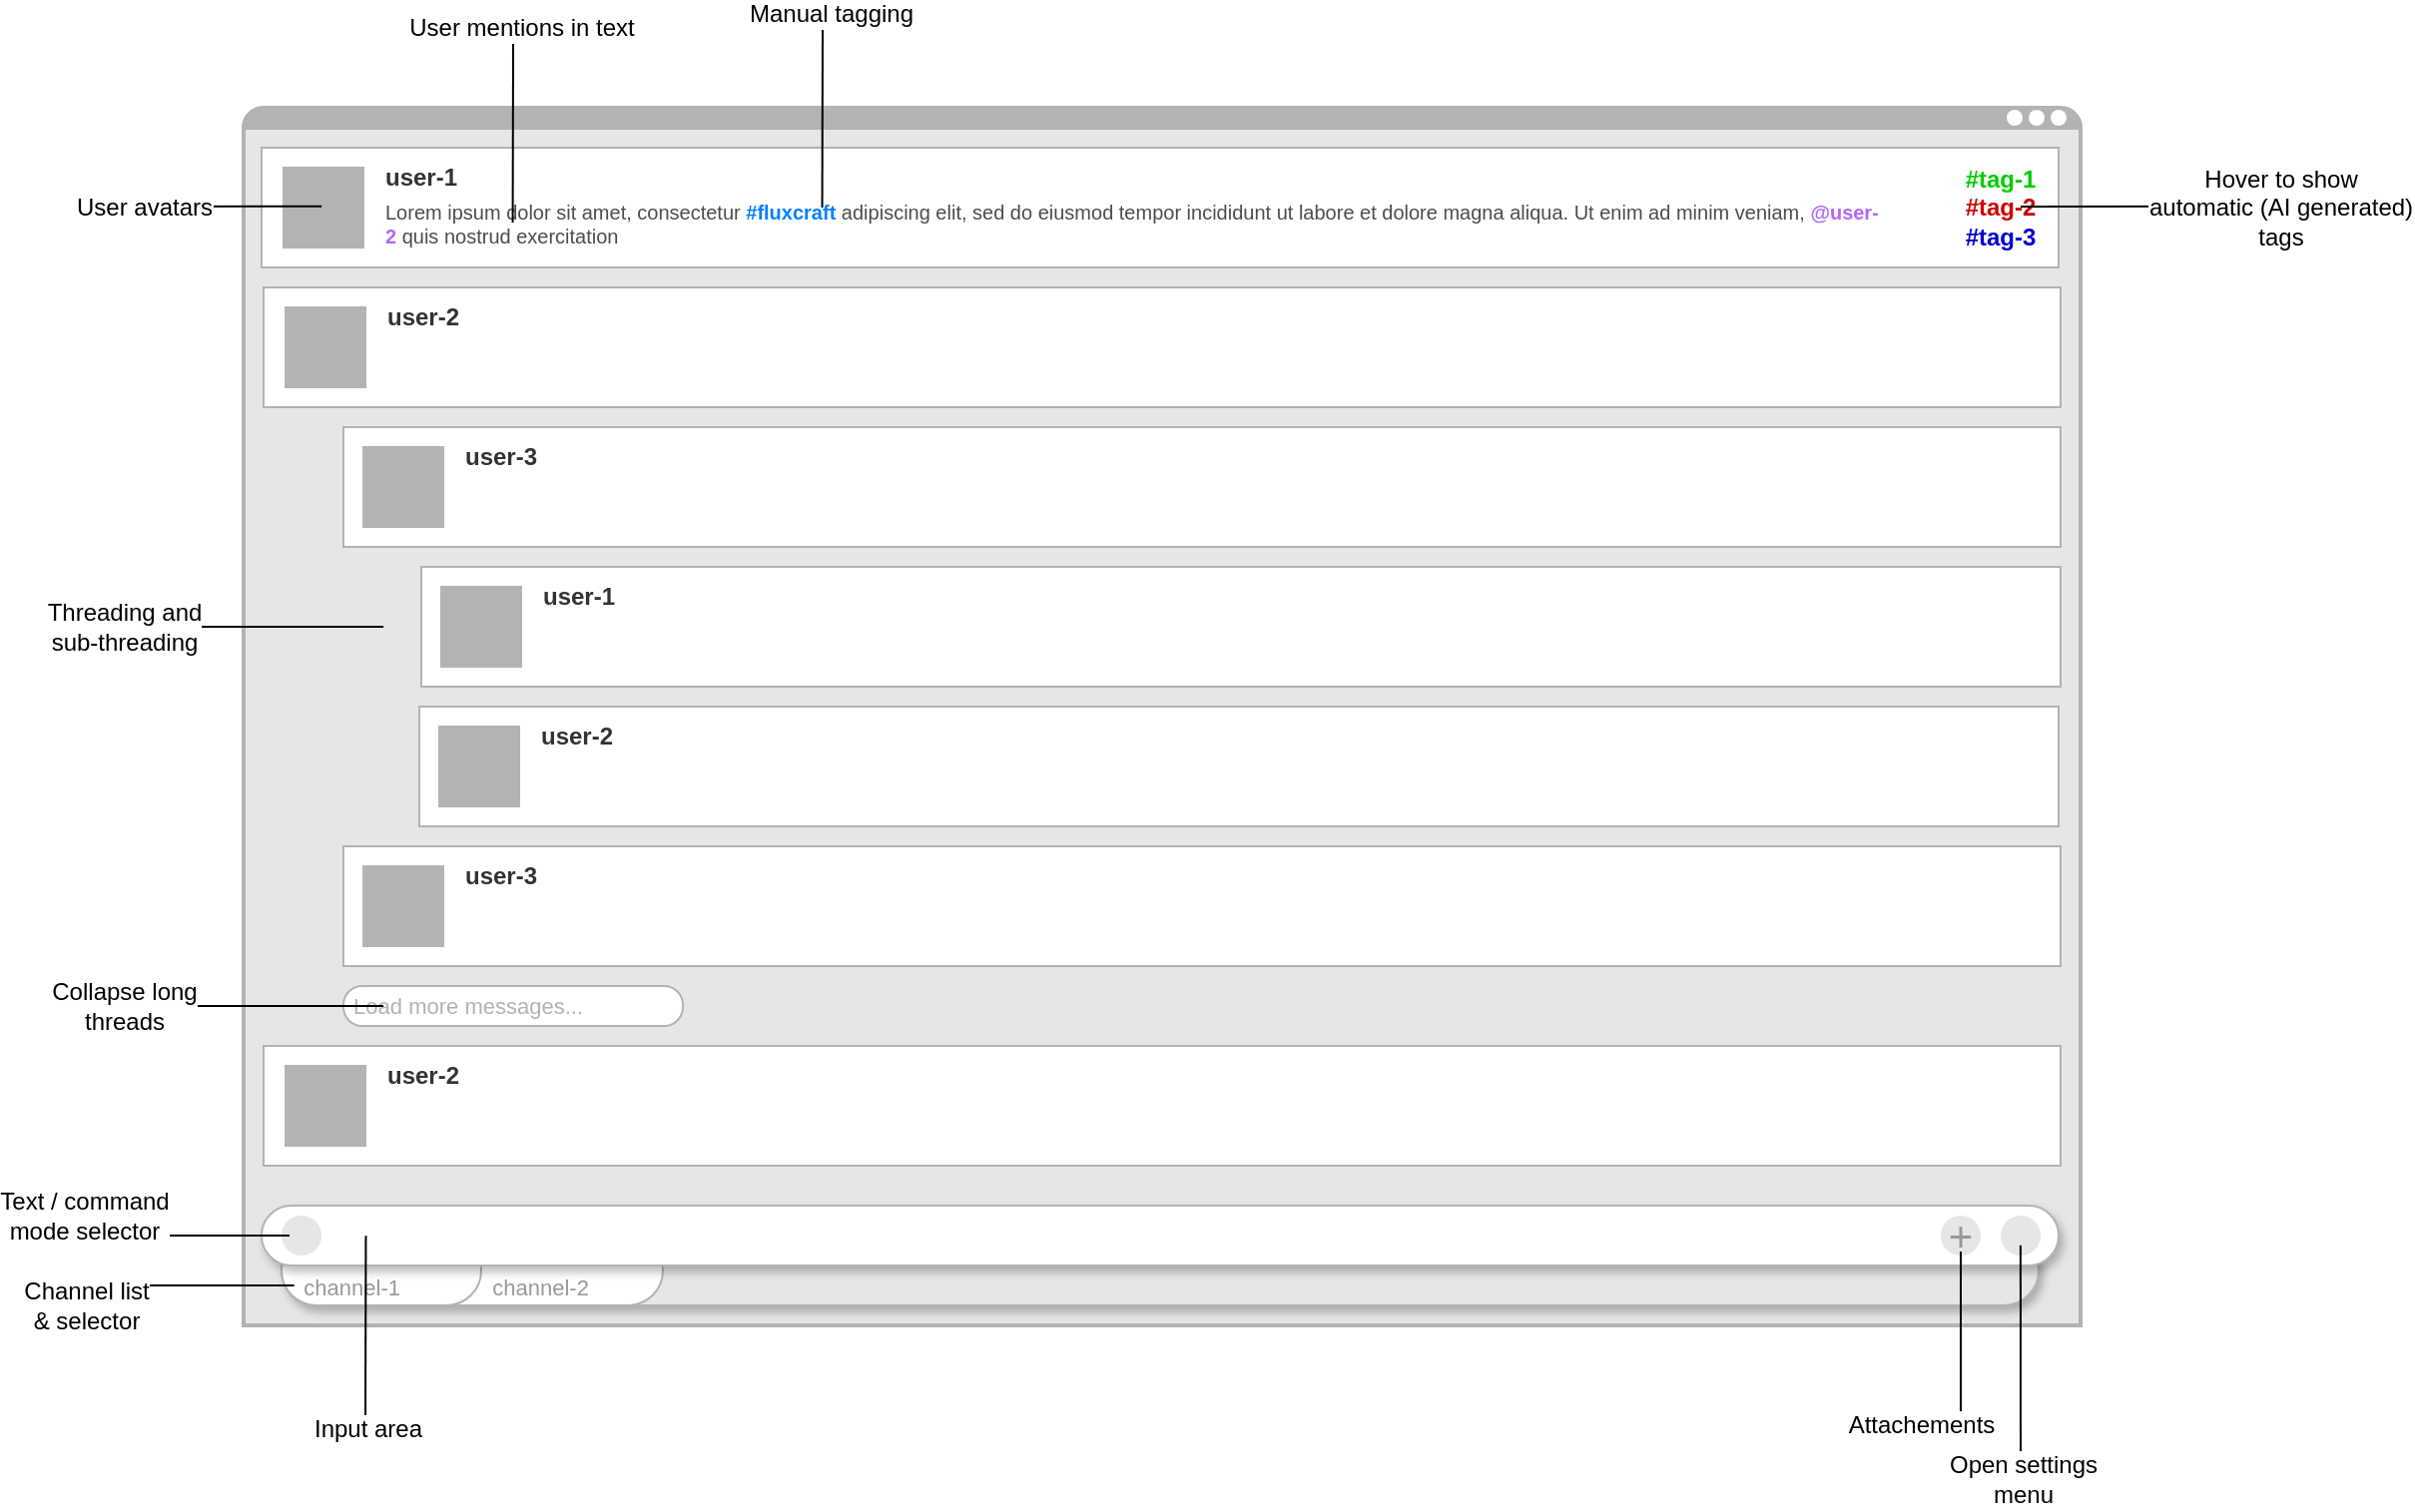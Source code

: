 <mxfile version="10.6.0" type="device"><diagram id="qLJB50v2xfdouw9YjKlA" name="Page-1"><mxGraphModel dx="2522" dy="919" grid="1" gridSize="10" guides="1" tooltips="1" connect="1" arrows="1" fold="1" page="1" pageScale="1" pageWidth="827" pageHeight="1169" math="0" shadow="0"><root><mxCell id="0"/><mxCell id="1" style="locked=1;" parent="0"/><mxCell id="fBmJtzyeKuHL5Ms5yRHV-17" value="" style="group" vertex="1" connectable="0" parent="1"><mxGeometry x="40" y="150" width="920" height="610" as="geometry"/></mxCell><mxCell id="fBmJtzyeKuHL5Ms5yRHV-3" value="" style="rounded=1;whiteSpace=wrap;html=1;strokeColor=#B3B3B3;strokeWidth=2;arcSize=50;fillColor=#B3B3B3;" vertex="1" parent="fBmJtzyeKuHL5Ms5yRHV-17"><mxGeometry width="920" height="20" as="geometry"/></mxCell><mxCell id="fBmJtzyeKuHL5Ms5yRHV-2" value="" style="rounded=0;whiteSpace=wrap;html=1;strokeWidth=2;strokeColor=#B3B3B3;fillColor=#E6E6E6;" vertex="1" parent="fBmJtzyeKuHL5Ms5yRHV-17"><mxGeometry y="10" width="920" height="600" as="geometry"/></mxCell><mxCell id="fBmJtzyeKuHL5Ms5yRHV-6" value="" style="ellipse;whiteSpace=wrap;html=1;aspect=fixed;strokeColor=none;strokeWidth=2;fillColor=#FFFFFF;" vertex="1" parent="fBmJtzyeKuHL5Ms5yRHV-17"><mxGeometry x="905" y="1" width="8" height="8" as="geometry"/></mxCell><mxCell id="fBmJtzyeKuHL5Ms5yRHV-8" value="" style="ellipse;whiteSpace=wrap;html=1;aspect=fixed;strokeColor=none;strokeWidth=2;fillColor=#FFFFFF;" vertex="1" parent="fBmJtzyeKuHL5Ms5yRHV-17"><mxGeometry x="894" y="1" width="8" height="8" as="geometry"/></mxCell><mxCell id="fBmJtzyeKuHL5Ms5yRHV-10" value="" style="ellipse;whiteSpace=wrap;html=1;aspect=fixed;strokeColor=none;strokeWidth=2;fillColor=#FFFFFF;" vertex="1" parent="fBmJtzyeKuHL5Ms5yRHV-17"><mxGeometry x="883" y="1" width="8" height="8" as="geometry"/></mxCell><mxCell id="fBmJtzyeKuHL5Ms5yRHV-18" value="Untitled Layer" parent="0"/><mxCell id="fBmJtzyeKuHL5Ms5yRHV-40" value="" style="rounded=1;whiteSpace=wrap;html=1;strokeColor=#B3B3B3;strokeWidth=1;fillColor=#FFFFFF;arcSize=0;shadow=0;align=left;" vertex="1" parent="fBmJtzyeKuHL5Ms5yRHV-18"><mxGeometry x="50" y="620" width="900" height="60" as="geometry"/></mxCell><mxCell id="fBmJtzyeKuHL5Ms5yRHV-19" value="" style="rounded=1;whiteSpace=wrap;html=1;strokeColor=#B3B3B3;strokeWidth=1;fillColor=#E6E6E6;arcSize=50;shadow=1;" vertex="1" parent="fBmJtzyeKuHL5Ms5yRHV-18"><mxGeometry x="59" y="715" width="880" height="35" as="geometry"/></mxCell><mxCell id="fBmJtzyeKuHL5Ms5yRHV-20" value="&amp;nbsp;&amp;nbsp;&amp;nbsp;&amp;nbsp;&amp;nbsp;&amp;nbsp;&amp;nbsp;&amp;nbsp;&amp;nbsp;&amp;nbsp; channel-2" style="rounded=1;whiteSpace=wrap;html=1;strokeColor=#B3B3B3;strokeWidth=1;fillColor=#FFFFFF;arcSize=50;verticalAlign=bottom;align=left;fontColor=#999999;fontSize=11;" vertex="1" parent="fBmJtzyeKuHL5Ms5yRHV-18"><mxGeometry x="129" y="715" width="121" height="35" as="geometry"/></mxCell><mxCell id="fBmJtzyeKuHL5Ms5yRHV-21" value="&amp;nbsp;&amp;nbsp; channel-1" style="rounded=1;whiteSpace=wrap;html=1;strokeColor=#B3B3B3;strokeWidth=1;fillColor=#FFFFFF;arcSize=50;verticalAlign=bottom;align=left;fontColor=#999999;fontSize=11;" vertex="1" parent="fBmJtzyeKuHL5Ms5yRHV-18"><mxGeometry x="59" y="715" width="100" height="35" as="geometry"/></mxCell><mxCell id="fBmJtzyeKuHL5Ms5yRHV-22" value="" style="rounded=1;whiteSpace=wrap;html=1;strokeColor=#B3B3B3;strokeWidth=1;fillColor=#FFFFFF;arcSize=50;shadow=1;align=left;" vertex="1" parent="fBmJtzyeKuHL5Ms5yRHV-18"><mxGeometry x="49" y="700" width="900" height="30" as="geometry"/></mxCell><mxCell id="fBmJtzyeKuHL5Ms5yRHV-23" value="" style="ellipse;whiteSpace=wrap;html=1;aspect=fixed;shadow=0;strokeColor=none;strokeWidth=1;fillColor=#E6E6E6;fontSize=11;fontColor=#999999;align=left;" vertex="1" parent="fBmJtzyeKuHL5Ms5yRHV-18"><mxGeometry x="59" y="705" width="20" height="20" as="geometry"/></mxCell><mxCell id="fBmJtzyeKuHL5Ms5yRHV-24" value="+" style="ellipse;whiteSpace=wrap;html=1;aspect=fixed;shadow=0;strokeColor=none;strokeWidth=1;fillColor=#E6E6E6;fontSize=21;fontColor=#999999;align=center;verticalAlign=middle;" vertex="1" parent="fBmJtzyeKuHL5Ms5yRHV-18"><mxGeometry x="890" y="705" width="20" height="20" as="geometry"/></mxCell><mxCell id="fBmJtzyeKuHL5Ms5yRHV-27" value="" style="rounded=1;whiteSpace=wrap;html=1;strokeColor=#B3B3B3;strokeWidth=1;fillColor=#FFFFFF;arcSize=0;shadow=0;align=left;" vertex="1" parent="fBmJtzyeKuHL5Ms5yRHV-18"><mxGeometry x="49" y="170" width="900" height="60" as="geometry"/></mxCell><mxCell id="fBmJtzyeKuHL5Ms5yRHV-28" value="" style="rounded=1;whiteSpace=wrap;html=1;strokeColor=#B3B3B3;strokeWidth=1;fillColor=#B3B3B3;arcSize=0;shadow=0;align=left;" vertex="1" parent="fBmJtzyeKuHL5Ms5yRHV-18"><mxGeometry x="60" y="180" width="40" height="40" as="geometry"/></mxCell><mxCell id="fBmJtzyeKuHL5Ms5yRHV-29" value="&lt;b&gt;user-1&lt;/b&gt;" style="text;html=1;strokeColor=none;fillColor=none;align=left;verticalAlign=middle;whiteSpace=wrap;rounded=0;shadow=0;fontSize=12;fontColor=#333333;" vertex="1" parent="fBmJtzyeKuHL5Ms5yRHV-18"><mxGeometry x="109" y="180" width="40" height="10" as="geometry"/></mxCell><mxCell id="fBmJtzyeKuHL5Ms5yRHV-39" value="" style="rounded=1;whiteSpace=wrap;html=1;strokeColor=#B3B3B3;strokeWidth=1;fillColor=#B3B3B3;arcSize=0;shadow=0;align=left;" vertex="1" parent="fBmJtzyeKuHL5Ms5yRHV-18"><mxGeometry x="61" y="630" width="40" height="40" as="geometry"/></mxCell><mxCell id="fBmJtzyeKuHL5Ms5yRHV-41" value="&lt;b&gt;user-2&lt;/b&gt;" style="text;html=1;strokeColor=none;fillColor=none;align=left;verticalAlign=middle;whiteSpace=wrap;rounded=0;shadow=0;fontSize=12;fontColor=#333333;" vertex="1" parent="fBmJtzyeKuHL5Ms5yRHV-18"><mxGeometry x="110" y="630" width="40" height="10" as="geometry"/></mxCell><mxCell id="fBmJtzyeKuHL5Ms5yRHV-42" value="" style="rounded=1;whiteSpace=wrap;html=1;strokeColor=#B3B3B3;strokeWidth=1;fillColor=#FFFFFF;arcSize=0;shadow=0;align=left;" vertex="1" parent="fBmJtzyeKuHL5Ms5yRHV-18"><mxGeometry x="90" y="310" width="860" height="60" as="geometry"/></mxCell><mxCell id="fBmJtzyeKuHL5Ms5yRHV-43" value="" style="rounded=1;whiteSpace=wrap;html=1;strokeColor=#B3B3B3;strokeWidth=1;fillColor=#B3B3B3;arcSize=0;shadow=0;align=left;" vertex="1" parent="fBmJtzyeKuHL5Ms5yRHV-18"><mxGeometry x="100" y="320" width="40" height="40" as="geometry"/></mxCell><mxCell id="fBmJtzyeKuHL5Ms5yRHV-44" value="&lt;b&gt;user-3&lt;/b&gt;" style="text;html=1;strokeColor=none;fillColor=none;align=left;verticalAlign=middle;whiteSpace=wrap;rounded=0;shadow=0;fontSize=12;fontColor=#333333;" vertex="1" parent="fBmJtzyeKuHL5Ms5yRHV-18"><mxGeometry x="149" y="320" width="40" height="10" as="geometry"/></mxCell><mxCell id="fBmJtzyeKuHL5Ms5yRHV-45" value="" style="rounded=1;whiteSpace=wrap;html=1;strokeColor=#B3B3B3;strokeWidth=1;fillColor=#FFFFFF;arcSize=0;shadow=0;align=left;" vertex="1" parent="fBmJtzyeKuHL5Ms5yRHV-18"><mxGeometry x="129" y="380" width="821" height="60" as="geometry"/></mxCell><mxCell id="fBmJtzyeKuHL5Ms5yRHV-46" value="&lt;b&gt;user-1&lt;/b&gt;" style="text;html=1;strokeColor=none;fillColor=none;align=left;verticalAlign=middle;whiteSpace=wrap;rounded=0;shadow=0;fontSize=12;fontColor=#333333;" vertex="1" parent="fBmJtzyeKuHL5Ms5yRHV-18"><mxGeometry x="188" y="390" width="40" height="10" as="geometry"/></mxCell><mxCell id="fBmJtzyeKuHL5Ms5yRHV-47" value="" style="rounded=1;whiteSpace=wrap;html=1;strokeColor=#B3B3B3;strokeWidth=1;fillColor=#B3B3B3;arcSize=0;shadow=0;align=left;" vertex="1" parent="fBmJtzyeKuHL5Ms5yRHV-18"><mxGeometry x="139" y="390" width="40" height="40" as="geometry"/></mxCell><mxCell id="fBmJtzyeKuHL5Ms5yRHV-48" value="" style="rounded=1;whiteSpace=wrap;html=1;strokeColor=#B3B3B3;strokeWidth=1;fillColor=#FFFFFF;arcSize=0;shadow=0;align=left;" vertex="1" parent="fBmJtzyeKuHL5Ms5yRHV-18"><mxGeometry x="128" y="450" width="821" height="60" as="geometry"/></mxCell><mxCell id="fBmJtzyeKuHL5Ms5yRHV-49" value="" style="rounded=1;whiteSpace=wrap;html=1;strokeColor=#B3B3B3;strokeWidth=1;fillColor=#B3B3B3;arcSize=0;shadow=0;align=left;" vertex="1" parent="fBmJtzyeKuHL5Ms5yRHV-18"><mxGeometry x="138" y="460" width="40" height="40" as="geometry"/></mxCell><mxCell id="fBmJtzyeKuHL5Ms5yRHV-50" value="&lt;b&gt;user-2&lt;/b&gt;" style="text;html=1;strokeColor=none;fillColor=none;align=left;verticalAlign=middle;whiteSpace=wrap;rounded=0;shadow=0;fontSize=12;fontColor=#333333;" vertex="1" parent="fBmJtzyeKuHL5Ms5yRHV-18"><mxGeometry x="187" y="460" width="40" height="10" as="geometry"/></mxCell><mxCell id="fBmJtzyeKuHL5Ms5yRHV-51" value="" style="rounded=1;whiteSpace=wrap;html=1;strokeColor=#B3B3B3;strokeWidth=1;fillColor=#FFFFFF;arcSize=0;shadow=0;align=left;" vertex="1" parent="fBmJtzyeKuHL5Ms5yRHV-18"><mxGeometry x="90" y="520" width="860" height="60" as="geometry"/></mxCell><mxCell id="fBmJtzyeKuHL5Ms5yRHV-52" value="" style="rounded=1;whiteSpace=wrap;html=1;strokeColor=#B3B3B3;strokeWidth=1;fillColor=#B3B3B3;arcSize=0;shadow=0;align=left;" vertex="1" parent="fBmJtzyeKuHL5Ms5yRHV-18"><mxGeometry x="100" y="530" width="40" height="40" as="geometry"/></mxCell><mxCell id="fBmJtzyeKuHL5Ms5yRHV-53" value="&lt;b&gt;user-3&lt;/b&gt;" style="text;html=1;strokeColor=none;fillColor=none;align=left;verticalAlign=middle;whiteSpace=wrap;rounded=0;shadow=0;fontSize=12;fontColor=#333333;" vertex="1" parent="fBmJtzyeKuHL5Ms5yRHV-18"><mxGeometry x="149" y="530" width="40" height="10" as="geometry"/></mxCell><mxCell id="fBmJtzyeKuHL5Ms5yRHV-54" value="&amp;nbsp;Load more messages..." style="rounded=1;whiteSpace=wrap;html=1;strokeColor=#B3B3B3;strokeWidth=1;fillColor=#FFFFFF;arcSize=47;shadow=0;align=left;fontColor=#B3B3B3;fontSize=11;" vertex="1" parent="fBmJtzyeKuHL5Ms5yRHV-18"><mxGeometry x="90" y="590" width="170" height="20" as="geometry"/></mxCell><mxCell id="fBmJtzyeKuHL5Ms5yRHV-55" value="" style="rounded=1;whiteSpace=wrap;html=1;strokeColor=#B3B3B3;strokeWidth=1;fillColor=#FFFFFF;arcSize=0;shadow=0;align=left;" vertex="1" parent="fBmJtzyeKuHL5Ms5yRHV-18"><mxGeometry x="50" y="240" width="900" height="60" as="geometry"/></mxCell><mxCell id="fBmJtzyeKuHL5Ms5yRHV-56" value="" style="rounded=1;whiteSpace=wrap;html=1;strokeColor=#B3B3B3;strokeWidth=1;fillColor=#B3B3B3;arcSize=0;shadow=0;align=left;" vertex="1" parent="fBmJtzyeKuHL5Ms5yRHV-18"><mxGeometry x="61" y="250" width="40" height="40" as="geometry"/></mxCell><mxCell id="fBmJtzyeKuHL5Ms5yRHV-57" value="&lt;b&gt;user-2&lt;/b&gt;" style="text;html=1;strokeColor=none;fillColor=none;align=left;verticalAlign=middle;whiteSpace=wrap;rounded=0;shadow=0;fontSize=12;fontColor=#333333;" vertex="1" parent="fBmJtzyeKuHL5Ms5yRHV-18"><mxGeometry x="110" y="250" width="40" height="10" as="geometry"/></mxCell><mxCell id="fBmJtzyeKuHL5Ms5yRHV-58" value="Lorem ipsum dolor sit amet, consectetur &lt;font color=&quot;#007FFF&quot;&gt;&lt;b&gt;#fluxcraft&lt;/b&gt;&lt;/font&gt; adipiscing elit, sed do eiusmod tempor incididunt ut labore et dolore magna aliqua. Ut enim ad minim veniam, &lt;font color=&quot;#B266FF&quot;&gt;&lt;b&gt;@user-2&lt;/b&gt;&lt;/font&gt; quis nostrud exercitation " style="text;html=1;strokeColor=none;fillColor=none;align=left;verticalAlign=middle;whiteSpace=wrap;rounded=0;shadow=0;fontSize=10;fontColor=#4D4D4D;labelPosition=center;verticalLabelPosition=middle;" vertex="1" parent="fBmJtzyeKuHL5Ms5yRHV-18"><mxGeometry x="109" y="195" width="751" height="25" as="geometry"/></mxCell><mxCell id="fBmJtzyeKuHL5Ms5yRHV-60" value="" style="endArrow=none;html=1;fontSize=10;fontColor=#4D4D4D;entryX=0.2;entryY=0.5;entryDx=0;entryDy=0;entryPerimeter=0;" edge="1" parent="fBmJtzyeKuHL5Ms5yRHV-18" target="fBmJtzyeKuHL5Ms5yRHV-23"><mxGeometry width="50" height="50" relative="1" as="geometry"><mxPoint x="-30" y="715" as="sourcePoint"/><mxPoint x="20" y="707.5" as="targetPoint"/></mxGeometry></mxCell><mxCell id="fBmJtzyeKuHL5Ms5yRHV-66" value="&lt;div&gt;Text / command&lt;/div&gt;&lt;div&gt;mode selector&lt;br&gt;&lt;/div&gt;" style="text;html=1;resizable=0;points=[];align=center;verticalAlign=middle;labelBackgroundColor=#ffffff;fontSize=12;fontColor=#000000;" vertex="1" connectable="0" parent="fBmJtzyeKuHL5Ms5yRHV-60"><mxGeometry x="-0.76" y="1" relative="1" as="geometry"><mxPoint x="-21" y="-9" as="offset"/></mxGeometry></mxCell><mxCell id="fBmJtzyeKuHL5Ms5yRHV-61" value="" style="endArrow=none;html=1;fontSize=10;fontColor=#4D4D4D;entryX=0.007;entryY=0.5;entryDx=0;entryDy=0;entryPerimeter=0;" edge="1" parent="fBmJtzyeKuHL5Ms5yRHV-18"><mxGeometry width="50" height="50" relative="1" as="geometry"><mxPoint x="-30" y="740" as="sourcePoint"/><mxPoint x="65.333" y="740" as="targetPoint"/></mxGeometry></mxCell><mxCell id="fBmJtzyeKuHL5Ms5yRHV-67" value="&lt;div&gt;Channel list &lt;br&gt;&lt;/div&gt;&lt;div&gt;&amp;amp; selector&lt;br&gt;&lt;/div&gt;" style="text;html=1;resizable=0;points=[];align=center;verticalAlign=middle;labelBackgroundColor=#ffffff;fontSize=12;fontColor=#000000;" vertex="1" connectable="0" parent="fBmJtzyeKuHL5Ms5yRHV-61"><mxGeometry x="-0.886" relative="1" as="geometry"><mxPoint x="-15" y="10" as="offset"/></mxGeometry></mxCell><mxCell id="fBmJtzyeKuHL5Ms5yRHV-62" value="" style="endArrow=none;html=1;fontSize=10;fontColor=#4D4D4D;entryX=0.5;entryY=0.9;entryDx=0;entryDy=0;entryPerimeter=0;" edge="1" parent="fBmJtzyeKuHL5Ms5yRHV-18" target="fBmJtzyeKuHL5Ms5yRHV-24"><mxGeometry width="50" height="50" relative="1" as="geometry"><mxPoint x="900" y="810" as="sourcePoint"/><mxPoint x="985.517" y="819.862" as="targetPoint"/></mxGeometry></mxCell><mxCell id="fBmJtzyeKuHL5Ms5yRHV-69" value="Attachements" style="text;html=1;resizable=0;points=[];align=center;verticalAlign=middle;labelBackgroundColor=#ffffff;fontSize=12;fontColor=#000000;" vertex="1" connectable="0" parent="fBmJtzyeKuHL5Ms5yRHV-62"><mxGeometry x="-0.779" y="2" relative="1" as="geometry"><mxPoint x="-18" y="9.5" as="offset"/></mxGeometry></mxCell><mxCell id="fBmJtzyeKuHL5Ms5yRHV-63" value="" style="endArrow=none;html=1;fontSize=10;fontColor=#4D4D4D;entryX=0.5;entryY=0.9;entryDx=0;entryDy=0;entryPerimeter=0;" edge="1" parent="fBmJtzyeKuHL5Ms5yRHV-18"><mxGeometry width="50" height="50" relative="1" as="geometry"><mxPoint x="174.786" y="207.5" as="sourcePoint"/><mxPoint x="175.024" y="110.595" as="targetPoint"/></mxGeometry></mxCell><mxCell id="fBmJtzyeKuHL5Ms5yRHV-68" value="User mentions in text" style="text;html=1;resizable=0;points=[];align=center;verticalAlign=middle;labelBackgroundColor=#ffffff;fontSize=12;fontColor=#000000;" vertex="1" connectable="0" parent="fBmJtzyeKuHL5Ms5yRHV-63"><mxGeometry x="-0.639" y="1" relative="1" as="geometry"><mxPoint x="5" y="-80" as="offset"/></mxGeometry></mxCell><mxCell id="fBmJtzyeKuHL5Ms5yRHV-64" value="" style="endArrow=none;html=1;fontSize=10;fontColor=#4D4D4D;entryX=0.2;entryY=0.5;entryDx=0;entryDy=0;entryPerimeter=0;" edge="1" parent="fBmJtzyeKuHL5Ms5yRHV-18"><mxGeometry width="50" height="50" relative="1" as="geometry"><mxPoint x="-14" y="199.5" as="sourcePoint"/><mxPoint x="79.103" y="199.362" as="targetPoint"/></mxGeometry></mxCell><mxCell id="fBmJtzyeKuHL5Ms5yRHV-65" value="&lt;div style=&quot;font-size: 12px;&quot;&gt;User avatars&lt;/div&gt;" style="text;html=1;resizable=0;points=[];align=center;verticalAlign=middle;labelBackgroundColor=#ffffff;fontSize=12;fontColor=#000000;" vertex="1" connectable="0" parent="fBmJtzyeKuHL5Ms5yRHV-64"><mxGeometry x="-0.603" relative="1" as="geometry"><mxPoint x="-14.5" y="0.5" as="offset"/></mxGeometry></mxCell><mxCell id="fBmJtzyeKuHL5Ms5yRHV-70" value="" style="endArrow=none;html=1;fontSize=10;fontColor=#4D4D4D;entryX=0.5;entryY=0.9;entryDx=0;entryDy=0;entryPerimeter=0;" edge="1" parent="fBmJtzyeKuHL5Ms5yRHV-18"><mxGeometry width="50" height="50" relative="1" as="geometry"><mxPoint x="329.786" y="200" as="sourcePoint"/><mxPoint x="330.024" y="103.095" as="targetPoint"/></mxGeometry></mxCell><mxCell id="fBmJtzyeKuHL5Ms5yRHV-71" value="Manual tagging" style="text;html=1;resizable=0;points=[];align=center;verticalAlign=middle;labelBackgroundColor=#ffffff;fontSize=12;fontColor=#000000;" vertex="1" connectable="0" parent="fBmJtzyeKuHL5Ms5yRHV-70"><mxGeometry x="-0.639" y="1" relative="1" as="geometry"><mxPoint x="5" y="-80" as="offset"/></mxGeometry></mxCell><mxCell id="fBmJtzyeKuHL5Ms5yRHV-72" value="&lt;div&gt;&lt;b&gt;&lt;font color=&quot;#00CC00&quot;&gt;#tag-1&lt;/font&gt;&lt;/b&gt;&lt;/div&gt;&lt;div&gt;&lt;b&gt;&lt;font color=&quot;#CC0000&quot;&gt;#tag-2&lt;/font&gt;&lt;/b&gt;&lt;/div&gt;&lt;div&gt;&lt;b&gt;&lt;font color=&quot;#0000CC&quot;&gt;#tag-3&lt;/font&gt;&lt;br&gt;&lt;/b&gt;&lt;/div&gt;" style="text;html=1;strokeColor=none;fillColor=none;align=center;verticalAlign=middle;whiteSpace=wrap;rounded=0;shadow=0;fontSize=12;fontColor=#000000;" vertex="1" parent="fBmJtzyeKuHL5Ms5yRHV-18"><mxGeometry x="900" y="175" width="40" height="50" as="geometry"/></mxCell><mxCell id="fBmJtzyeKuHL5Ms5yRHV-73" value="" style="endArrow=none;html=1;fontSize=10;fontColor=#4D4D4D;entryX=0.2;entryY=0.5;entryDx=0;entryDy=0;entryPerimeter=0;" edge="1" parent="fBmJtzyeKuHL5Ms5yRHV-18"><mxGeometry width="50" height="50" relative="1" as="geometry"><mxPoint x="930" y="199.5" as="sourcePoint"/><mxPoint x="1023.103" y="199.362" as="targetPoint"/></mxGeometry></mxCell><mxCell id="fBmJtzyeKuHL5Ms5yRHV-74" value="&lt;div&gt;Hover to show&lt;/div&gt;&lt;div&gt;automatic (AI generated)&lt;/div&gt;&lt;div&gt;tags&lt;br&gt;&lt;/div&gt;" style="text;html=1;resizable=0;points=[];align=center;verticalAlign=middle;labelBackgroundColor=#ffffff;fontSize=12;fontColor=#000000;" vertex="1" connectable="0" parent="fBmJtzyeKuHL5Ms5yRHV-73"><mxGeometry x="-0.76" y="1" relative="1" as="geometry"><mxPoint x="119" y="1" as="offset"/></mxGeometry></mxCell><mxCell id="fBmJtzyeKuHL5Ms5yRHV-76" value="" style="endArrow=none;html=1;fontSize=10;fontColor=#4D4D4D;entryX=0.2;entryY=0.5;entryDx=0;entryDy=0;entryPerimeter=0;" edge="1" parent="fBmJtzyeKuHL5Ms5yRHV-18"><mxGeometry width="50" height="50" relative="1" as="geometry"><mxPoint x="-10" y="410" as="sourcePoint"/><mxPoint x="110.048" y="410" as="targetPoint"/></mxGeometry></mxCell><mxCell id="fBmJtzyeKuHL5Ms5yRHV-77" value="&lt;div&gt;Threading and&lt;/div&gt;&lt;div&gt;sub-threading&lt;br&gt;&lt;/div&gt;" style="text;html=1;resizable=0;points=[];align=center;verticalAlign=middle;labelBackgroundColor=#ffffff;fontSize=12;fontColor=#000000;" vertex="1" connectable="0" parent="fBmJtzyeKuHL5Ms5yRHV-76"><mxGeometry x="-0.76" y="1" relative="1" as="geometry"><mxPoint x="-24.5" y="1" as="offset"/></mxGeometry></mxCell><mxCell id="fBmJtzyeKuHL5Ms5yRHV-78" value="" style="endArrow=none;html=1;fontSize=10;fontColor=#4D4D4D;entryX=0.2;entryY=0.5;entryDx=0;entryDy=0;entryPerimeter=0;" edge="1" parent="fBmJtzyeKuHL5Ms5yRHV-18"><mxGeometry width="50" height="50" relative="1" as="geometry"><mxPoint x="-10" y="600" as="sourcePoint"/><mxPoint x="110.048" y="600" as="targetPoint"/></mxGeometry></mxCell><mxCell id="fBmJtzyeKuHL5Ms5yRHV-79" value="&lt;div&gt;Collapse long&lt;/div&gt;&lt;div&gt;threads&lt;br&gt;&lt;/div&gt;" style="text;html=1;resizable=0;points=[];align=center;verticalAlign=middle;labelBackgroundColor=#ffffff;fontSize=12;fontColor=#000000;" vertex="1" connectable="0" parent="fBmJtzyeKuHL5Ms5yRHV-78"><mxGeometry x="-0.76" y="1" relative="1" as="geometry"><mxPoint x="-24.5" y="1" as="offset"/></mxGeometry></mxCell><mxCell id="fBmJtzyeKuHL5Ms5yRHV-82" value="" style="endArrow=none;html=1;fontSize=10;fontColor=#4D4D4D;entryX=0.5;entryY=0.9;entryDx=0;entryDy=0;entryPerimeter=0;" edge="1" parent="fBmJtzyeKuHL5Ms5yRHV-18"><mxGeometry width="50" height="50" relative="1" as="geometry"><mxPoint x="101" y="812" as="sourcePoint"/><mxPoint x="101.238" y="715.095" as="targetPoint"/></mxGeometry></mxCell><mxCell id="fBmJtzyeKuHL5Ms5yRHV-83" value="Input area" style="text;html=1;resizable=0;points=[];align=center;verticalAlign=middle;labelBackgroundColor=#ffffff;fontSize=12;fontColor=#000000;" vertex="1" connectable="0" parent="fBmJtzyeKuHL5Ms5yRHV-82"><mxGeometry x="-0.779" y="2" relative="1" as="geometry"><mxPoint x="3" y="10.5" as="offset"/></mxGeometry></mxCell><mxCell id="fBmJtzyeKuHL5Ms5yRHV-84" value="" style="ellipse;whiteSpace=wrap;html=1;aspect=fixed;shadow=0;strokeColor=none;strokeWidth=1;fillColor=#E6E6E6;fontSize=21;fontColor=#999999;align=center;verticalAlign=middle;" vertex="1" parent="fBmJtzyeKuHL5Ms5yRHV-18"><mxGeometry x="920" y="705" width="20" height="20" as="geometry"/></mxCell><mxCell id="fBmJtzyeKuHL5Ms5yRHV-85" value="" style="endArrow=none;html=1;fontSize=10;fontColor=#4D4D4D;entryX=0.5;entryY=0.9;entryDx=0;entryDy=0;entryPerimeter=0;" edge="1" parent="fBmJtzyeKuHL5Ms5yRHV-18"><mxGeometry width="50" height="50" relative="1" as="geometry"><mxPoint x="930" y="840" as="sourcePoint"/><mxPoint x="929.944" y="719.889" as="targetPoint"/></mxGeometry></mxCell><mxCell id="fBmJtzyeKuHL5Ms5yRHV-86" value="&lt;div&gt;Open settings&lt;/div&gt;&lt;div&gt;menu&lt;br&gt;&lt;/div&gt;" style="text;html=1;resizable=0;points=[];align=center;verticalAlign=middle;labelBackgroundColor=#ffffff;fontSize=12;fontColor=#000000;" vertex="1" connectable="0" parent="fBmJtzyeKuHL5Ms5yRHV-85"><mxGeometry x="-0.779" y="2" relative="1" as="geometry"><mxPoint x="3" y="10.5" as="offset"/></mxGeometry></mxCell></root></mxGraphModel></diagram></mxfile>
